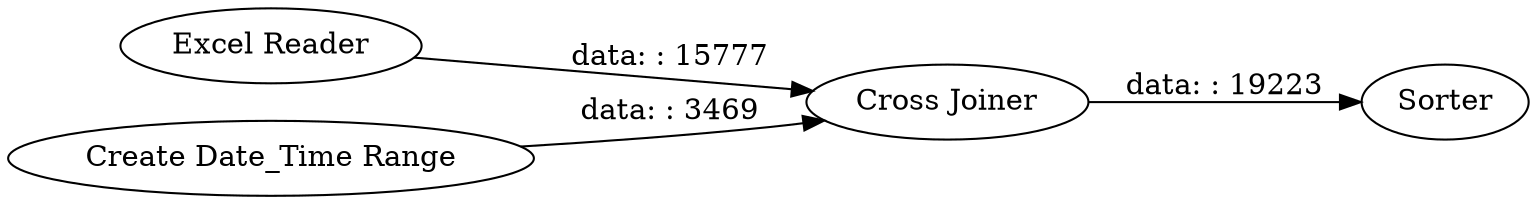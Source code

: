 digraph {
	"-3477958948413740373_2" [label="Excel Reader"]
	"-3477958948413740373_3" [label="Cross Joiner"]
	"-3477958948413740373_1" [label="Create Date_Time Range"]
	"-3477958948413740373_4" [label=Sorter]
	"-3477958948413740373_2" -> "-3477958948413740373_3" [label="data: : 15777"]
	"-3477958948413740373_1" -> "-3477958948413740373_3" [label="data: : 3469"]
	"-3477958948413740373_3" -> "-3477958948413740373_4" [label="data: : 19223"]
	rankdir=LR
}
